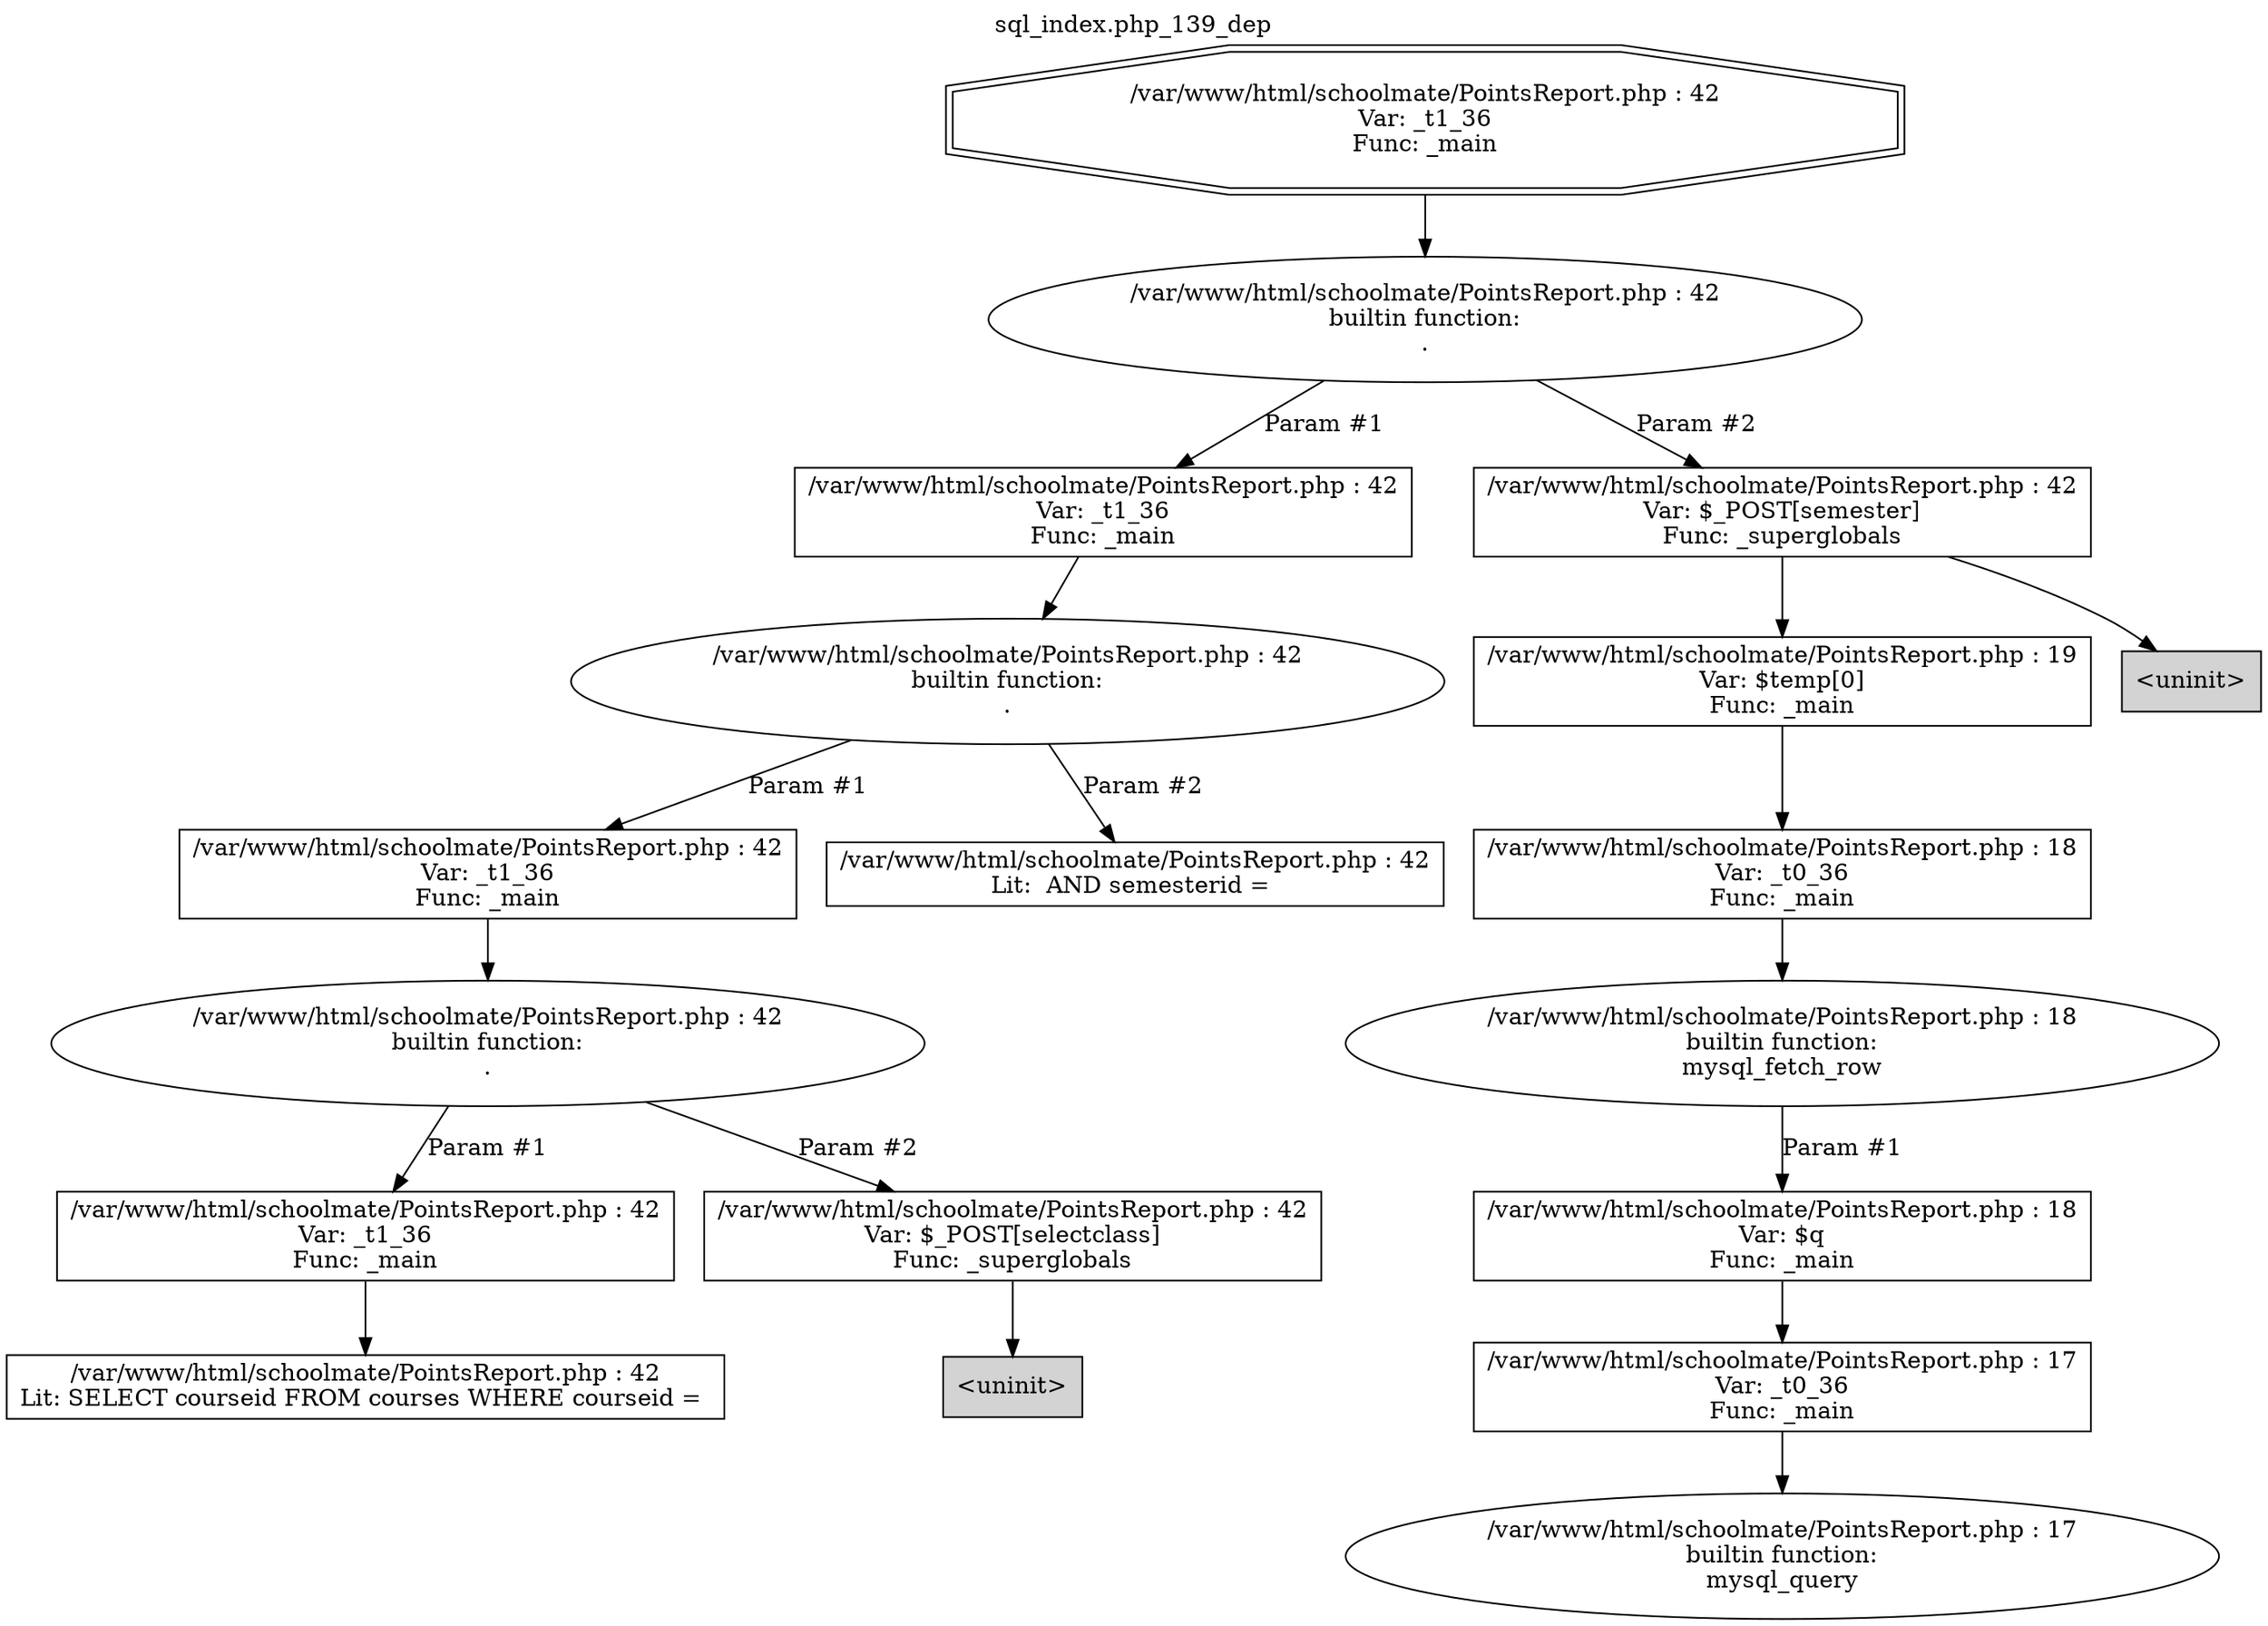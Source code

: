digraph cfg {
  label="sql_index.php_139_dep";
  labelloc=t;
  n1 [shape=doubleoctagon, label="/var/www/html/schoolmate/PointsReport.php : 42\nVar: _t1_36\nFunc: _main\n"];
  n2 [shape=ellipse, label="/var/www/html/schoolmate/PointsReport.php : 42\nbuiltin function:\n.\n"];
  n3 [shape=box, label="/var/www/html/schoolmate/PointsReport.php : 42\nVar: _t1_36\nFunc: _main\n"];
  n4 [shape=ellipse, label="/var/www/html/schoolmate/PointsReport.php : 42\nbuiltin function:\n.\n"];
  n5 [shape=box, label="/var/www/html/schoolmate/PointsReport.php : 42\nVar: _t1_36\nFunc: _main\n"];
  n6 [shape=ellipse, label="/var/www/html/schoolmate/PointsReport.php : 42\nbuiltin function:\n.\n"];
  n7 [shape=box, label="/var/www/html/schoolmate/PointsReport.php : 42\nVar: _t1_36\nFunc: _main\n"];
  n8 [shape=box, label="/var/www/html/schoolmate/PointsReport.php : 42\nLit: SELECT courseid FROM courses WHERE courseid = \n"];
  n9 [shape=box, label="/var/www/html/schoolmate/PointsReport.php : 42\nVar: $_POST[selectclass]\nFunc: _superglobals\n"];
  n10 [shape=box, label="<uninit>",style=filled];
  n11 [shape=box, label="/var/www/html/schoolmate/PointsReport.php : 42\nLit:  AND semesterid = \n"];
  n12 [shape=box, label="/var/www/html/schoolmate/PointsReport.php : 42\nVar: $_POST[semester]\nFunc: _superglobals\n"];
  n13 [shape=box, label="/var/www/html/schoolmate/PointsReport.php : 19\nVar: $temp[0]\nFunc: _main\n"];
  n14 [shape=box, label="/var/www/html/schoolmate/PointsReport.php : 18\nVar: _t0_36\nFunc: _main\n"];
  n15 [shape=ellipse, label="/var/www/html/schoolmate/PointsReport.php : 18\nbuiltin function:\nmysql_fetch_row\n"];
  n16 [shape=box, label="/var/www/html/schoolmate/PointsReport.php : 18\nVar: $q\nFunc: _main\n"];
  n17 [shape=box, label="/var/www/html/schoolmate/PointsReport.php : 17\nVar: _t0_36\nFunc: _main\n"];
  n18 [shape=ellipse, label="/var/www/html/schoolmate/PointsReport.php : 17\nbuiltin function:\nmysql_query\n"];
  n19 [shape=box, label="<uninit>",style=filled];
  n1 -> n2;
  n3 -> n4;
  n5 -> n6;
  n7 -> n8;
  n6 -> n7[label="Param #1"];
  n6 -> n9[label="Param #2"];
  n9 -> n10;
  n4 -> n5[label="Param #1"];
  n4 -> n11[label="Param #2"];
  n2 -> n3[label="Param #1"];
  n2 -> n12[label="Param #2"];
  n14 -> n15;
  n17 -> n18;
  n16 -> n17;
  n15 -> n16[label="Param #1"];
  n13 -> n14;
  n12 -> n13;
  n12 -> n19;
}
